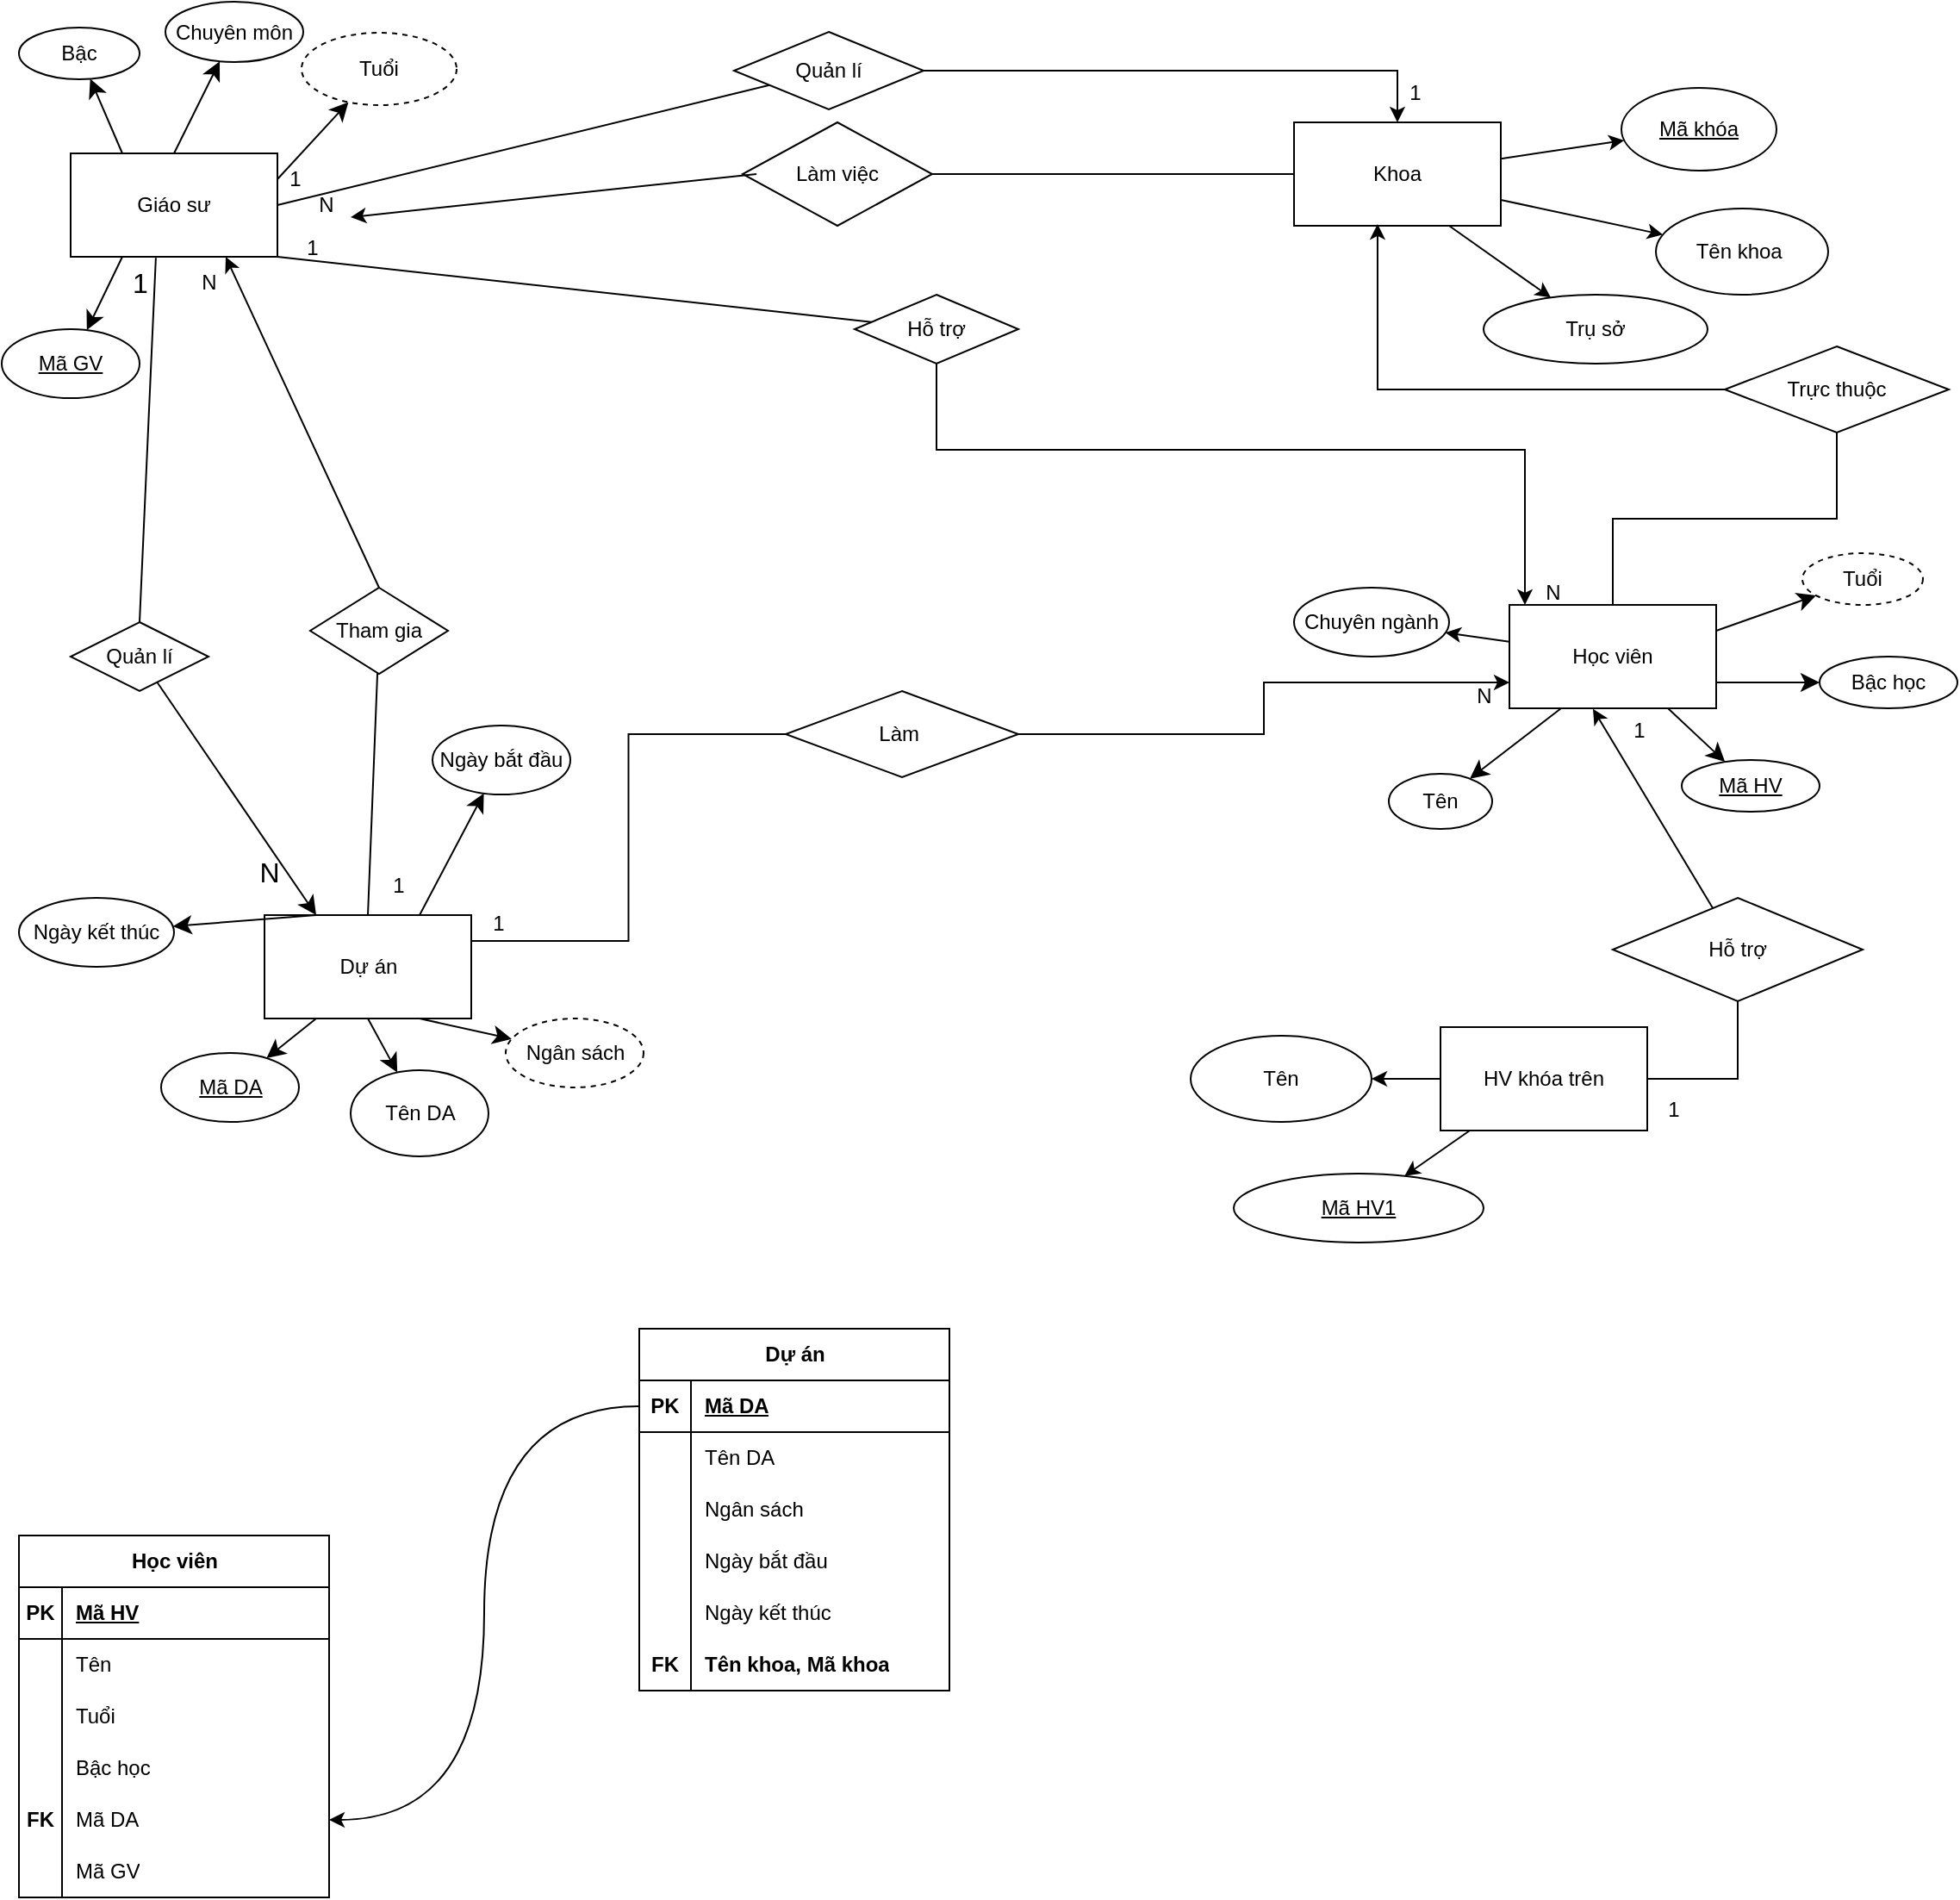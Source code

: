 <mxfile version="26.0.5">
  <diagram id="R2lEEEUBdFMjLlhIrx00" name="Page-1">
    <mxGraphModel dx="867" dy="507" grid="1" gridSize="10" guides="1" tooltips="1" connect="1" arrows="1" fold="1" page="1" pageScale="1" pageWidth="1169" pageHeight="827" math="0" shadow="0" extFonts="Permanent Marker^https://fonts.googleapis.com/css?family=Permanent+Marker">
      <root>
        <mxCell id="0" />
        <mxCell id="1" parent="0" />
        <mxCell id="wvOs2aSPzy3ZHwY-VeI9-1" value="&lt;font style=&quot;vertical-align: inherit;&quot;&gt;&lt;font style=&quot;vertical-align: inherit;&quot;&gt;Dự án&lt;/font&gt;&lt;/font&gt;" style="rounded=0;whiteSpace=wrap;html=1;" parent="1" vertex="1">
          <mxGeometry x="162.5" y="610" width="120" height="60" as="geometry" />
        </mxCell>
        <mxCell id="wvOs2aSPzy3ZHwY-VeI9-2" value="" style="endArrow=classic;html=1;rounded=0;fontSize=12;startSize=8;endSize=8;curved=1;exitX=0.25;exitY=1;exitDx=0;exitDy=0;" parent="1" source="wvOs2aSPzy3ZHwY-VeI9-1" target="wvOs2aSPzy3ZHwY-VeI9-3" edge="1">
          <mxGeometry width="50" height="50" relative="1" as="geometry">
            <mxPoint x="182.5" y="660" as="sourcePoint" />
            <mxPoint x="162.5" y="700" as="targetPoint" />
          </mxGeometry>
        </mxCell>
        <mxCell id="wvOs2aSPzy3ZHwY-VeI9-3" value="&lt;font style=&quot;vertical-align: inherit;&quot;&gt;&lt;font style=&quot;vertical-align: inherit;&quot;&gt;&lt;u&gt;Mã DA&lt;/u&gt;&lt;/font&gt;&lt;/font&gt;" style="ellipse;whiteSpace=wrap;html=1;" parent="1" vertex="1">
          <mxGeometry x="102.5" y="690" width="80" height="40" as="geometry" />
        </mxCell>
        <mxCell id="wvOs2aSPzy3ZHwY-VeI9-4" value="" style="endArrow=classic;html=1;rounded=0;fontSize=12;startSize=8;endSize=8;curved=1;exitX=0.5;exitY=1;exitDx=0;exitDy=0;" parent="1" source="wvOs2aSPzy3ZHwY-VeI9-1" target="wvOs2aSPzy3ZHwY-VeI9-5" edge="1">
          <mxGeometry width="50" height="50" relative="1" as="geometry">
            <mxPoint x="232.5" y="670" as="sourcePoint" />
            <mxPoint x="232.5" y="710" as="targetPoint" />
          </mxGeometry>
        </mxCell>
        <mxCell id="wvOs2aSPzy3ZHwY-VeI9-5" value="&lt;font style=&quot;vertical-align: inherit;&quot;&gt;&lt;font style=&quot;vertical-align: inherit;&quot;&gt;Tên DA&lt;/font&gt;&lt;/font&gt;" style="ellipse;whiteSpace=wrap;html=1;" parent="1" vertex="1">
          <mxGeometry x="212.5" y="700" width="80" height="50" as="geometry" />
        </mxCell>
        <mxCell id="wvOs2aSPzy3ZHwY-VeI9-6" value="" style="endArrow=classic;html=1;rounded=0;fontSize=12;startSize=8;endSize=8;curved=1;exitX=0.75;exitY=1;exitDx=0;exitDy=0;" parent="1" source="wvOs2aSPzy3ZHwY-VeI9-1" target="wvOs2aSPzy3ZHwY-VeI9-7" edge="1">
          <mxGeometry width="50" height="50" relative="1" as="geometry">
            <mxPoint x="252.5" y="670" as="sourcePoint" />
            <mxPoint x="322.5" y="710" as="targetPoint" />
          </mxGeometry>
        </mxCell>
        <mxCell id="wvOs2aSPzy3ZHwY-VeI9-7" value="&lt;font style=&quot;vertical-align: inherit;&quot;&gt;&lt;font style=&quot;vertical-align: inherit;&quot;&gt;Ngân sách&lt;/font&gt;&lt;/font&gt;" style="ellipse;whiteSpace=wrap;html=1;dashed=1;" parent="1" vertex="1">
          <mxGeometry x="302.5" y="670" width="80" height="40" as="geometry" />
        </mxCell>
        <mxCell id="wvOs2aSPzy3ZHwY-VeI9-8" value="" style="endArrow=classic;html=1;rounded=0;fontSize=12;startSize=8;endSize=8;curved=1;exitX=0.75;exitY=0;exitDx=0;exitDy=0;" parent="1" source="wvOs2aSPzy3ZHwY-VeI9-1" target="wvOs2aSPzy3ZHwY-VeI9-9" edge="1">
          <mxGeometry width="50" height="50" relative="1" as="geometry">
            <mxPoint x="232.5" y="610" as="sourcePoint" />
            <mxPoint x="272.5" y="570" as="targetPoint" />
          </mxGeometry>
        </mxCell>
        <mxCell id="wvOs2aSPzy3ZHwY-VeI9-9" value="&lt;font style=&quot;vertical-align: inherit;&quot;&gt;&lt;font style=&quot;vertical-align: inherit;&quot;&gt;Ngày bắt đầu&lt;/font&gt;&lt;/font&gt;" style="ellipse;whiteSpace=wrap;html=1;" parent="1" vertex="1">
          <mxGeometry x="260" y="500" width="80" height="40" as="geometry" />
        </mxCell>
        <mxCell id="wvOs2aSPzy3ZHwY-VeI9-10" value="" style="endArrow=classic;html=1;rounded=0;fontSize=12;startSize=8;endSize=8;curved=1;exitX=0.25;exitY=0;exitDx=0;exitDy=0;" parent="1" source="wvOs2aSPzy3ZHwY-VeI9-1" target="wvOs2aSPzy3ZHwY-VeI9-11" edge="1">
          <mxGeometry width="50" height="50" relative="1" as="geometry">
            <mxPoint x="192.5" y="610" as="sourcePoint" />
            <mxPoint x="152.5" y="570" as="targetPoint" />
          </mxGeometry>
        </mxCell>
        <mxCell id="wvOs2aSPzy3ZHwY-VeI9-11" value="&lt;font style=&quot;vertical-align: inherit;&quot;&gt;&lt;font style=&quot;vertical-align: inherit;&quot;&gt;Ngày kết thúc&lt;/font&gt;&lt;/font&gt;" style="ellipse;whiteSpace=wrap;html=1;" parent="1" vertex="1">
          <mxGeometry x="20" y="600" width="90" height="40" as="geometry" />
        </mxCell>
        <mxCell id="wvOs2aSPzy3ZHwY-VeI9-12" value="&lt;font style=&quot;vertical-align: inherit;&quot;&gt;&lt;font style=&quot;vertical-align: inherit;&quot;&gt;Giáo sư&lt;/font&gt;&lt;/font&gt;" style="rounded=0;whiteSpace=wrap;html=1;" parent="1" vertex="1">
          <mxGeometry x="50" y="168" width="120" height="60" as="geometry" />
        </mxCell>
        <mxCell id="wvOs2aSPzy3ZHwY-VeI9-13" value="" style="endArrow=classic;html=1;rounded=0;fontSize=12;startSize=8;endSize=8;curved=1;exitX=0.25;exitY=1;exitDx=0;exitDy=0;" parent="1" source="wvOs2aSPzy3ZHwY-VeI9-12" target="wvOs2aSPzy3ZHwY-VeI9-14" edge="1">
          <mxGeometry width="50" height="50" relative="1" as="geometry">
            <mxPoint x="80" y="220" as="sourcePoint" />
            <mxPoint x="50" y="250" as="targetPoint" />
          </mxGeometry>
        </mxCell>
        <mxCell id="wvOs2aSPzy3ZHwY-VeI9-14" value="&lt;font style=&quot;vertical-align: inherit;&quot;&gt;&lt;font style=&quot;vertical-align: inherit;&quot;&gt;&lt;font style=&quot;vertical-align: inherit;&quot;&gt;&lt;font style=&quot;vertical-align: inherit;&quot;&gt;&lt;u&gt;Mã GV&lt;/u&gt;&lt;/font&gt;&lt;/font&gt;&lt;/font&gt;&lt;/font&gt;" style="ellipse;whiteSpace=wrap;html=1;" parent="1" vertex="1">
          <mxGeometry x="10" y="270" width="80" height="40" as="geometry" />
        </mxCell>
        <mxCell id="wvOs2aSPzy3ZHwY-VeI9-15" value="" style="endArrow=classic;html=1;rounded=0;fontSize=12;startSize=8;endSize=8;curved=1;exitX=1;exitY=0.25;exitDx=0;exitDy=0;" parent="1" target="wvOs2aSPzy3ZHwY-VeI9-16" edge="1" source="wvOs2aSPzy3ZHwY-VeI9-12">
          <mxGeometry width="50" height="50" relative="1" as="geometry">
            <mxPoint x="126" y="220" as="sourcePoint" />
            <mxPoint x="150" y="252" as="targetPoint" />
          </mxGeometry>
        </mxCell>
        <mxCell id="wvOs2aSPzy3ZHwY-VeI9-16" value="&lt;font style=&quot;vertical-align: inherit;&quot;&gt;&lt;font style=&quot;vertical-align: inherit;&quot;&gt;Tuổi&lt;/font&gt;&lt;/font&gt;" style="ellipse;whiteSpace=wrap;html=1;dashed=1;" parent="1" vertex="1">
          <mxGeometry x="184" y="98" width="90" height="42" as="geometry" />
        </mxCell>
        <mxCell id="wvOs2aSPzy3ZHwY-VeI9-17" value="" style="endArrow=classic;html=1;rounded=0;fontSize=12;startSize=8;endSize=8;curved=1;exitX=0.25;exitY=0;exitDx=0;exitDy=0;" parent="1" source="wvOs2aSPzy3ZHwY-VeI9-12" target="wvOs2aSPzy3ZHwY-VeI9-18" edge="1">
          <mxGeometry width="50" height="50" relative="1" as="geometry">
            <mxPoint x="80" y="120" as="sourcePoint" />
            <mxPoint x="50" y="130" as="targetPoint" />
          </mxGeometry>
        </mxCell>
        <mxCell id="wvOs2aSPzy3ZHwY-VeI9-18" value="&lt;font style=&quot;vertical-align: inherit;&quot;&gt;&lt;font style=&quot;vertical-align: inherit;&quot;&gt;Bậc&lt;/font&gt;&lt;/font&gt;" style="ellipse;whiteSpace=wrap;html=1;" parent="1" vertex="1">
          <mxGeometry x="20" y="95" width="70" height="30" as="geometry" />
        </mxCell>
        <mxCell id="wvOs2aSPzy3ZHwY-VeI9-19" value="" style="endArrow=classic;html=1;rounded=0;fontSize=12;startSize=8;endSize=8;curved=1;exitX=0.5;exitY=0;exitDx=0;exitDy=0;" parent="1" target="wvOs2aSPzy3ZHwY-VeI9-20" edge="1" source="wvOs2aSPzy3ZHwY-VeI9-12">
          <mxGeometry width="50" height="50" relative="1" as="geometry">
            <mxPoint x="120" y="160" as="sourcePoint" />
            <mxPoint x="150" y="130" as="targetPoint" />
          </mxGeometry>
        </mxCell>
        <mxCell id="wvOs2aSPzy3ZHwY-VeI9-20" value="&lt;font style=&quot;vertical-align: inherit;&quot;&gt;&lt;font style=&quot;vertical-align: inherit;&quot;&gt;Chuyên môn&lt;/font&gt;&lt;/font&gt;" style="ellipse;whiteSpace=wrap;html=1;" parent="1" vertex="1">
          <mxGeometry x="105" y="80" width="80" height="35" as="geometry" />
        </mxCell>
        <mxCell id="wvOs2aSPzy3ZHwY-VeI9-23" value="" style="edgeStyle=none;curved=1;rounded=0;orthogonalLoop=1;jettySize=auto;html=1;fontSize=12;startSize=8;endSize=8;" parent="1" source="wvOs2aSPzy3ZHwY-VeI9-21" target="wvOs2aSPzy3ZHwY-VeI9-22" edge="1">
          <mxGeometry relative="1" as="geometry" />
        </mxCell>
        <mxCell id="6cCRQY4yos_YDq-2sVYA-31" value="" style="rounded=0;orthogonalLoop=1;jettySize=auto;html=1;" edge="1" parent="1" source="wvOs2aSPzy3ZHwY-VeI9-21" target="6cCRQY4yos_YDq-2sVYA-30">
          <mxGeometry relative="1" as="geometry" />
        </mxCell>
        <mxCell id="wvOs2aSPzy3ZHwY-VeI9-21" value="&lt;font style=&quot;vertical-align: inherit;&quot;&gt;&lt;font style=&quot;vertical-align: inherit;&quot;&gt;Học viên&lt;/font&gt;&lt;/font&gt;" style="rounded=0;whiteSpace=wrap;html=1;" parent="1" vertex="1">
          <mxGeometry x="885" y="430" width="120" height="60" as="geometry" />
        </mxCell>
        <mxCell id="wvOs2aSPzy3ZHwY-VeI9-22" value="&lt;font style=&quot;vertical-align: inherit;&quot;&gt;&lt;font style=&quot;vertical-align: inherit;&quot;&gt;&lt;u&gt;Mã HV&lt;/u&gt;&lt;/font&gt;&lt;/font&gt;" style="ellipse;whiteSpace=wrap;html=1;rounded=0;" parent="1" vertex="1">
          <mxGeometry x="985" y="520" width="80" height="30" as="geometry" />
        </mxCell>
        <mxCell id="wvOs2aSPzy3ZHwY-VeI9-24" value="" style="edgeStyle=none;curved=1;rounded=0;orthogonalLoop=1;jettySize=auto;html=1;fontSize=12;startSize=8;endSize=8;exitX=1;exitY=0.25;exitDx=0;exitDy=0;" parent="1" source="wvOs2aSPzy3ZHwY-VeI9-21" target="wvOs2aSPzy3ZHwY-VeI9-27" edge="1">
          <mxGeometry relative="1" as="geometry">
            <mxPoint x="969.72" y="480.0" as="sourcePoint" />
            <mxPoint x="955" y="540" as="targetPoint" />
          </mxGeometry>
        </mxCell>
        <mxCell id="wvOs2aSPzy3ZHwY-VeI9-25" value="" style="edgeStyle=none;curved=1;rounded=0;orthogonalLoop=1;jettySize=auto;html=1;fontSize=12;startSize=8;endSize=8;exitX=0.25;exitY=1;exitDx=0;exitDy=0;" parent="1" source="wvOs2aSPzy3ZHwY-VeI9-21" target="wvOs2aSPzy3ZHwY-VeI9-26" edge="1">
          <mxGeometry relative="1" as="geometry">
            <mxPoint x="935" y="480" as="sourcePoint" />
            <mxPoint x="915" y="520" as="targetPoint" />
          </mxGeometry>
        </mxCell>
        <mxCell id="wvOs2aSPzy3ZHwY-VeI9-26" value="&lt;font style=&quot;vertical-align: inherit;&quot;&gt;&lt;font style=&quot;vertical-align: inherit;&quot;&gt;Tên&lt;/font&gt;&lt;/font&gt;" style="ellipse;whiteSpace=wrap;html=1;" parent="1" vertex="1">
          <mxGeometry x="815" y="528" width="60" height="32" as="geometry" />
        </mxCell>
        <mxCell id="wvOs2aSPzy3ZHwY-VeI9-27" value="&lt;font style=&quot;vertical-align: inherit;&quot;&gt;&lt;font style=&quot;vertical-align: inherit;&quot;&gt;Tuổi&lt;/font&gt;&lt;/font&gt;" style="ellipse;whiteSpace=wrap;html=1;dashed=1;" parent="1" vertex="1">
          <mxGeometry x="1055" y="400" width="70" height="30" as="geometry" />
        </mxCell>
        <mxCell id="wvOs2aSPzy3ZHwY-VeI9-28" value="" style="edgeStyle=none;curved=1;rounded=0;orthogonalLoop=1;jettySize=auto;html=1;fontSize=12;startSize=8;endSize=8;exitX=1;exitY=0.75;exitDx=0;exitDy=0;" parent="1" target="wvOs2aSPzy3ZHwY-VeI9-29" edge="1" source="wvOs2aSPzy3ZHwY-VeI9-21">
          <mxGeometry relative="1" as="geometry">
            <mxPoint x="1025" y="467" as="sourcePoint" />
            <mxPoint x="1054" y="480" as="targetPoint" />
          </mxGeometry>
        </mxCell>
        <mxCell id="wvOs2aSPzy3ZHwY-VeI9-29" value="&lt;font style=&quot;vertical-align: inherit;&quot;&gt;&lt;font style=&quot;vertical-align: inherit;&quot;&gt;&lt;font style=&quot;vertical-align: inherit;&quot;&gt;&lt;font style=&quot;vertical-align: inherit;&quot;&gt;Bậc học&lt;/font&gt;&lt;/font&gt;&lt;/font&gt;&lt;/font&gt;" style="ellipse;whiteSpace=wrap;html=1;" parent="1" vertex="1">
          <mxGeometry x="1065" y="460" width="80" height="30" as="geometry" />
        </mxCell>
        <mxCell id="wvOs2aSPzy3ZHwY-VeI9-30" value="" style="endArrow=none;html=1;rounded=0;fontSize=12;startSize=8;endSize=8;curved=1;entryX=0.412;entryY=1.011;entryDx=0;entryDy=0;entryPerimeter=0;exitX=0.5;exitY=0;exitDx=0;exitDy=0;" parent="1" source="wvOs2aSPzy3ZHwY-VeI9-31" target="wvOs2aSPzy3ZHwY-VeI9-12" edge="1">
          <mxGeometry width="50" height="50" relative="1" as="geometry">
            <mxPoint x="160" y="290" as="sourcePoint" />
            <mxPoint x="170" y="150" as="targetPoint" />
          </mxGeometry>
        </mxCell>
        <mxCell id="wvOs2aSPzy3ZHwY-VeI9-32" style="rounded=0;orthogonalLoop=1;jettySize=auto;html=1;entryX=0.25;entryY=0;entryDx=0;entryDy=0;fontSize=12;startSize=8;endSize=8;" parent="1" source="wvOs2aSPzy3ZHwY-VeI9-31" target="wvOs2aSPzy3ZHwY-VeI9-1" edge="1">
          <mxGeometry relative="1" as="geometry" />
        </mxCell>
        <mxCell id="wvOs2aSPzy3ZHwY-VeI9-31" value="&lt;font style=&quot;vertical-align: inherit;&quot;&gt;&lt;font style=&quot;vertical-align: inherit;&quot;&gt;Quản lí&lt;/font&gt;&lt;/font&gt;" style="rhombus;whiteSpace=wrap;html=1;" parent="1" vertex="1">
          <mxGeometry x="50" y="440" width="80" height="40" as="geometry" />
        </mxCell>
        <mxCell id="wvOs2aSPzy3ZHwY-VeI9-33" value="1" style="text;html=1;align=center;verticalAlign=middle;resizable=0;points=[];autosize=1;strokeColor=none;fillColor=none;fontSize=16;" parent="1" vertex="1">
          <mxGeometry x="75" y="228" width="30" height="30" as="geometry" />
        </mxCell>
        <mxCell id="wvOs2aSPzy3ZHwY-VeI9-34" value="N" style="text;html=1;align=center;verticalAlign=middle;resizable=0;points=[];autosize=1;strokeColor=none;fillColor=none;fontSize=16;" parent="1" vertex="1">
          <mxGeometry x="145" y="570" width="40" height="30" as="geometry" />
        </mxCell>
        <mxCell id="6cCRQY4yos_YDq-2sVYA-3" value="" style="endArrow=none;html=1;rounded=0;exitX=0.5;exitY=0;exitDx=0;exitDy=0;" edge="1" parent="1" source="wvOs2aSPzy3ZHwY-VeI9-1" target="6cCRQY4yos_YDq-2sVYA-4">
          <mxGeometry width="50" height="50" relative="1" as="geometry">
            <mxPoint x="202.5" y="610" as="sourcePoint" />
            <mxPoint x="202.5" y="480" as="targetPoint" />
          </mxGeometry>
        </mxCell>
        <mxCell id="6cCRQY4yos_YDq-2sVYA-5" style="rounded=0;orthogonalLoop=1;jettySize=auto;html=1;exitX=0.5;exitY=0;exitDx=0;exitDy=0;entryX=0.75;entryY=1;entryDx=0;entryDy=0;" edge="1" parent="1" source="6cCRQY4yos_YDq-2sVYA-4" target="wvOs2aSPzy3ZHwY-VeI9-12">
          <mxGeometry relative="1" as="geometry">
            <mxPoint x="380.04" y="310.005" as="sourcePoint" />
            <mxPoint x="200" y="149.98" as="targetPoint" />
          </mxGeometry>
        </mxCell>
        <mxCell id="6cCRQY4yos_YDq-2sVYA-4" value="Tham gia" style="rhombus;whiteSpace=wrap;html=1;" vertex="1" parent="1">
          <mxGeometry x="189" y="420" width="80" height="50" as="geometry" />
        </mxCell>
        <mxCell id="6cCRQY4yos_YDq-2sVYA-8" value="" style="rounded=0;orthogonalLoop=1;jettySize=auto;html=1;" edge="1" parent="1" source="6cCRQY4yos_YDq-2sVYA-6" target="6cCRQY4yos_YDq-2sVYA-7">
          <mxGeometry relative="1" as="geometry" />
        </mxCell>
        <mxCell id="6cCRQY4yos_YDq-2sVYA-6" value="&lt;font style=&quot;vertical-align: inherit;&quot;&gt;&lt;font style=&quot;vertical-align: inherit;&quot;&gt;Khoa&lt;/font&gt;&lt;/font&gt;" style="rounded=0;whiteSpace=wrap;html=1;" vertex="1" parent="1">
          <mxGeometry x="760" y="150" width="120" height="60" as="geometry" />
        </mxCell>
        <mxCell id="6cCRQY4yos_YDq-2sVYA-7" value="&lt;font style=&quot;vertical-align: inherit;&quot;&gt;&lt;font style=&quot;vertical-align: inherit;&quot;&gt;&lt;font style=&quot;vertical-align: inherit;&quot;&gt;&lt;font style=&quot;vertical-align: inherit;&quot;&gt;&lt;u&gt;Mã khóa&lt;/u&gt;&lt;/font&gt;&lt;/font&gt;&lt;/font&gt;&lt;/font&gt;" style="ellipse;whiteSpace=wrap;html=1;rounded=0;" vertex="1" parent="1">
          <mxGeometry x="950" y="130" width="90" height="48" as="geometry" />
        </mxCell>
        <mxCell id="6cCRQY4yos_YDq-2sVYA-9" value="" style="endArrow=classic;html=1;rounded=0;exitX=1;exitY=0.75;exitDx=0;exitDy=0;" edge="1" parent="1" source="6cCRQY4yos_YDq-2sVYA-6" target="6cCRQY4yos_YDq-2sVYA-10">
          <mxGeometry width="50" height="50" relative="1" as="geometry">
            <mxPoint x="880" y="200" as="sourcePoint" />
            <mxPoint x="950" y="220" as="targetPoint" />
          </mxGeometry>
        </mxCell>
        <mxCell id="6cCRQY4yos_YDq-2sVYA-10" value="&lt;font style=&quot;vertical-align: inherit;&quot;&gt;&lt;font style=&quot;vertical-align: inherit;&quot;&gt;Tên khoa&amp;nbsp;&lt;/font&gt;&lt;/font&gt;" style="ellipse;whiteSpace=wrap;html=1;" vertex="1" parent="1">
          <mxGeometry x="970" y="200" width="100" height="50" as="geometry" />
        </mxCell>
        <mxCell id="6cCRQY4yos_YDq-2sVYA-11" value="" style="endArrow=classic;html=1;rounded=0;exitX=0.75;exitY=1;exitDx=0;exitDy=0;" edge="1" parent="1" source="6cCRQY4yos_YDq-2sVYA-6" target="6cCRQY4yos_YDq-2sVYA-12">
          <mxGeometry width="50" height="50" relative="1" as="geometry">
            <mxPoint x="720" y="350" as="sourcePoint" />
            <mxPoint x="900" y="270" as="targetPoint" />
          </mxGeometry>
        </mxCell>
        <mxCell id="6cCRQY4yos_YDq-2sVYA-12" value="&lt;font style=&quot;vertical-align: inherit;&quot;&gt;&lt;font style=&quot;vertical-align: inherit;&quot;&gt;Trụ sở&lt;/font&gt;&lt;/font&gt;" style="ellipse;whiteSpace=wrap;html=1;" vertex="1" parent="1">
          <mxGeometry x="870" y="250" width="130" height="40" as="geometry" />
        </mxCell>
        <mxCell id="6cCRQY4yos_YDq-2sVYA-13" value="" style="endArrow=none;html=1;rounded=0;entryX=0;entryY=0.5;entryDx=0;entryDy=0;exitX=1;exitY=0.5;exitDx=0;exitDy=0;" edge="1" parent="1" source="6cCRQY4yos_YDq-2sVYA-16" target="6cCRQY4yos_YDq-2sVYA-6">
          <mxGeometry width="50" height="50" relative="1" as="geometry">
            <mxPoint x="570" y="180" as="sourcePoint" />
            <mxPoint x="470" y="170" as="targetPoint" />
          </mxGeometry>
        </mxCell>
        <mxCell id="6cCRQY4yos_YDq-2sVYA-16" value="&lt;font style=&quot;vertical-align: inherit;&quot;&gt;&lt;font style=&quot;vertical-align: inherit;&quot;&gt;Làm việc&lt;/font&gt;&lt;/font&gt;" style="rhombus;whiteSpace=wrap;html=1;" vertex="1" parent="1">
          <mxGeometry x="440" y="150" width="110" height="60" as="geometry" />
        </mxCell>
        <mxCell id="6cCRQY4yos_YDq-2sVYA-18" value="" style="endArrow=none;html=1;rounded=0;exitX=1;exitY=0.5;exitDx=0;exitDy=0;" edge="1" parent="1" source="wvOs2aSPzy3ZHwY-VeI9-12" target="6cCRQY4yos_YDq-2sVYA-19">
          <mxGeometry width="50" height="50" relative="1" as="geometry">
            <mxPoint x="420" y="220" as="sourcePoint" />
            <mxPoint x="420" y="120" as="targetPoint" />
          </mxGeometry>
        </mxCell>
        <mxCell id="6cCRQY4yos_YDq-2sVYA-21" style="edgeStyle=orthogonalEdgeStyle;rounded=0;orthogonalLoop=1;jettySize=auto;html=1;" edge="1" parent="1" source="6cCRQY4yos_YDq-2sVYA-19" target="6cCRQY4yos_YDq-2sVYA-6">
          <mxGeometry relative="1" as="geometry" />
        </mxCell>
        <mxCell id="6cCRQY4yos_YDq-2sVYA-19" value="&lt;font style=&quot;vertical-align: inherit;&quot;&gt;&lt;font style=&quot;vertical-align: inherit;&quot;&gt;Quản lí&lt;/font&gt;&lt;/font&gt;" style="rhombus;whiteSpace=wrap;html=1;" vertex="1" parent="1">
          <mxGeometry x="435" y="97.5" width="110" height="45" as="geometry" />
        </mxCell>
        <mxCell id="6cCRQY4yos_YDq-2sVYA-23" value="1" style="text;html=1;align=center;verticalAlign=middle;resizable=0;points=[];autosize=1;strokeColor=none;fillColor=none;" vertex="1" parent="1">
          <mxGeometry x="165" y="168" width="30" height="30" as="geometry" />
        </mxCell>
        <mxCell id="6cCRQY4yos_YDq-2sVYA-24" value="1" style="text;html=1;align=center;verticalAlign=middle;resizable=0;points=[];autosize=1;strokeColor=none;fillColor=none;" vertex="1" parent="1">
          <mxGeometry x="815" y="118" width="30" height="30" as="geometry" />
        </mxCell>
        <mxCell id="6cCRQY4yos_YDq-2sVYA-27" value="" style="endArrow=none;html=1;rounded=0;exitX=0.5;exitY=0;exitDx=0;exitDy=0;edgeStyle=orthogonalEdgeStyle;" edge="1" parent="1" source="wvOs2aSPzy3ZHwY-VeI9-21" target="6cCRQY4yos_YDq-2sVYA-28">
          <mxGeometry width="50" height="50" relative="1" as="geometry">
            <mxPoint x="680" y="380" as="sourcePoint" />
            <mxPoint x="810" y="340" as="targetPoint" />
          </mxGeometry>
        </mxCell>
        <mxCell id="6cCRQY4yos_YDq-2sVYA-29" style="rounded=0;orthogonalLoop=1;jettySize=auto;html=1;entryX=0.404;entryY=0.983;entryDx=0;entryDy=0;entryPerimeter=0;edgeStyle=orthogonalEdgeStyle;" edge="1" parent="1" source="6cCRQY4yos_YDq-2sVYA-28" target="6cCRQY4yos_YDq-2sVYA-6">
          <mxGeometry relative="1" as="geometry" />
        </mxCell>
        <mxCell id="6cCRQY4yos_YDq-2sVYA-28" value="&lt;font style=&quot;vertical-align: inherit;&quot;&gt;&lt;font style=&quot;vertical-align: inherit;&quot;&gt;Trực thuộc&lt;/font&gt;&lt;/font&gt;" style="rhombus;whiteSpace=wrap;html=1;" vertex="1" parent="1">
          <mxGeometry x="1010" y="280" width="130" height="50" as="geometry" />
        </mxCell>
        <mxCell id="6cCRQY4yos_YDq-2sVYA-30" value="&lt;font style=&quot;vertical-align: inherit;&quot;&gt;&lt;font style=&quot;vertical-align: inherit;&quot;&gt;Chuyên ngành&lt;/font&gt;&lt;/font&gt;" style="ellipse;whiteSpace=wrap;html=1;rounded=0;" vertex="1" parent="1">
          <mxGeometry x="760" y="420" width="90" height="40" as="geometry" />
        </mxCell>
        <mxCell id="6cCRQY4yos_YDq-2sVYA-37" value="" style="rounded=0;orthogonalLoop=1;jettySize=auto;html=1;" edge="1" parent="1" source="6cCRQY4yos_YDq-2sVYA-32" target="6cCRQY4yos_YDq-2sVYA-36">
          <mxGeometry relative="1" as="geometry" />
        </mxCell>
        <mxCell id="6cCRQY4yos_YDq-2sVYA-39" value="" style="rounded=0;orthogonalLoop=1;jettySize=auto;html=1;" edge="1" parent="1" source="6cCRQY4yos_YDq-2sVYA-32" target="6cCRQY4yos_YDq-2sVYA-38">
          <mxGeometry relative="1" as="geometry" />
        </mxCell>
        <mxCell id="6cCRQY4yos_YDq-2sVYA-32" value="&lt;font style=&quot;vertical-align: inherit;&quot;&gt;&lt;font style=&quot;vertical-align: inherit;&quot;&gt;HV khóa trên&lt;/font&gt;&lt;/font&gt;" style="whiteSpace=wrap;html=1;" vertex="1" parent="1">
          <mxGeometry x="845" y="675" width="120" height="60" as="geometry" />
        </mxCell>
        <mxCell id="6cCRQY4yos_YDq-2sVYA-33" value="" style="endArrow=none;html=1;rounded=0;exitX=1;exitY=0.5;exitDx=0;exitDy=0;edgeStyle=orthogonalEdgeStyle;" edge="1" parent="1" source="6cCRQY4yos_YDq-2sVYA-32" target="6cCRQY4yos_YDq-2sVYA-34">
          <mxGeometry width="50" height="50" relative="1" as="geometry">
            <mxPoint x="960" y="710" as="sourcePoint" />
            <mxPoint x="1030" y="710" as="targetPoint" />
          </mxGeometry>
        </mxCell>
        <mxCell id="6cCRQY4yos_YDq-2sVYA-34" value="&lt;font style=&quot;vertical-align: inherit;&quot;&gt;&lt;font style=&quot;vertical-align: inherit;&quot;&gt;Hỗ trợ&lt;/font&gt;&lt;/font&gt;" style="rhombus;whiteSpace=wrap;html=1;" vertex="1" parent="1">
          <mxGeometry x="945" y="600" width="145" height="60" as="geometry" />
        </mxCell>
        <mxCell id="6cCRQY4yos_YDq-2sVYA-35" style="rounded=0;orthogonalLoop=1;jettySize=auto;html=1;entryX=0.404;entryY=1.005;entryDx=0;entryDy=0;entryPerimeter=0;" edge="1" parent="1" source="6cCRQY4yos_YDq-2sVYA-34" target="wvOs2aSPzy3ZHwY-VeI9-21">
          <mxGeometry relative="1" as="geometry" />
        </mxCell>
        <mxCell id="6cCRQY4yos_YDq-2sVYA-36" value="&lt;font style=&quot;vertical-align: inherit;&quot;&gt;&lt;font style=&quot;vertical-align: inherit;&quot;&gt;Tên&lt;/font&gt;&lt;/font&gt;" style="ellipse;whiteSpace=wrap;html=1;" vertex="1" parent="1">
          <mxGeometry x="700" y="680" width="105" height="50" as="geometry" />
        </mxCell>
        <mxCell id="6cCRQY4yos_YDq-2sVYA-38" value="&lt;font style=&quot;vertical-align: inherit;&quot;&gt;&lt;font style=&quot;vertical-align: inherit;&quot;&gt;&lt;font style=&quot;vertical-align: inherit;&quot;&gt;&lt;font style=&quot;vertical-align: inherit;&quot;&gt;&lt;u&gt;Mã HV1&lt;/u&gt;&lt;/font&gt;&lt;/font&gt;&lt;/font&gt;&lt;/font&gt;" style="ellipse;whiteSpace=wrap;html=1;" vertex="1" parent="1">
          <mxGeometry x="725" y="760" width="145" height="40" as="geometry" />
        </mxCell>
        <mxCell id="6cCRQY4yos_YDq-2sVYA-43" style="edgeStyle=orthogonalEdgeStyle;rounded=0;orthogonalLoop=1;jettySize=auto;html=1;entryX=0;entryY=0.75;entryDx=0;entryDy=0;" edge="1" parent="1" source="6cCRQY4yos_YDq-2sVYA-41" target="wvOs2aSPzy3ZHwY-VeI9-21">
          <mxGeometry relative="1" as="geometry" />
        </mxCell>
        <mxCell id="6cCRQY4yos_YDq-2sVYA-41" value="&lt;font style=&quot;vertical-align: inherit;&quot;&gt;&lt;font style=&quot;vertical-align: inherit;&quot;&gt;Làm&amp;nbsp;&lt;/font&gt;&lt;/font&gt;" style="rhombus;whiteSpace=wrap;html=1;" vertex="1" parent="1">
          <mxGeometry x="465" y="480" width="135" height="50" as="geometry" />
        </mxCell>
        <mxCell id="6cCRQY4yos_YDq-2sVYA-44" value="N" style="text;html=1;align=center;verticalAlign=middle;resizable=0;points=[];autosize=1;strokeColor=none;fillColor=none;" vertex="1" parent="1">
          <mxGeometry x="855" y="468" width="30" height="30" as="geometry" />
        </mxCell>
        <mxCell id="6cCRQY4yos_YDq-2sVYA-45" value="" style="endArrow=none;html=1;rounded=0;entryX=0;entryY=0.5;entryDx=0;entryDy=0;exitX=1;exitY=0.25;exitDx=0;exitDy=0;edgeStyle=orthogonalEdgeStyle;" edge="1" parent="1" source="wvOs2aSPzy3ZHwY-VeI9-1" target="6cCRQY4yos_YDq-2sVYA-41">
          <mxGeometry width="50" height="50" relative="1" as="geometry">
            <mxPoint x="290" y="630" as="sourcePoint" />
            <mxPoint x="340" y="580" as="targetPoint" />
          </mxGeometry>
        </mxCell>
        <mxCell id="6cCRQY4yos_YDq-2sVYA-46" value="1" style="text;html=1;align=center;verticalAlign=middle;resizable=0;points=[];autosize=1;strokeColor=none;fillColor=none;" vertex="1" parent="1">
          <mxGeometry x="282.5" y="600" width="30" height="30" as="geometry" />
        </mxCell>
        <mxCell id="6cCRQY4yos_YDq-2sVYA-47" value="" style="endArrow=none;html=1;rounded=0;exitX=1;exitY=1;exitDx=0;exitDy=0;" edge="1" parent="1" source="wvOs2aSPzy3ZHwY-VeI9-12" target="6cCRQY4yos_YDq-2sVYA-48">
          <mxGeometry width="50" height="50" relative="1" as="geometry">
            <mxPoint x="360" y="250" as="sourcePoint" />
            <mxPoint x="230" y="150" as="targetPoint" />
          </mxGeometry>
        </mxCell>
        <mxCell id="6cCRQY4yos_YDq-2sVYA-48" value="&lt;font style=&quot;vertical-align: inherit;&quot;&gt;&lt;font style=&quot;vertical-align: inherit;&quot;&gt;Hỗ trợ&lt;/font&gt;&lt;/font&gt;" style="rhombus;whiteSpace=wrap;html=1;" vertex="1" parent="1">
          <mxGeometry x="505" y="250" width="95" height="40" as="geometry" />
        </mxCell>
        <mxCell id="6cCRQY4yos_YDq-2sVYA-49" style="edgeStyle=orthogonalEdgeStyle;rounded=0;orthogonalLoop=1;jettySize=auto;html=1;" edge="1" parent="1" source="6cCRQY4yos_YDq-2sVYA-48">
          <mxGeometry relative="1" as="geometry">
            <mxPoint x="894" y="430" as="targetPoint" />
            <Array as="points">
              <mxPoint x="553" y="340" />
              <mxPoint x="894" y="340" />
            </Array>
          </mxGeometry>
        </mxCell>
        <mxCell id="6cCRQY4yos_YDq-2sVYA-50" value="1" style="text;html=1;align=center;verticalAlign=middle;resizable=0;points=[];autosize=1;strokeColor=none;fillColor=none;" vertex="1" parent="1">
          <mxGeometry x="965" y="708" width="30" height="30" as="geometry" />
        </mxCell>
        <mxCell id="6cCRQY4yos_YDq-2sVYA-51" value="1" style="text;html=1;align=center;verticalAlign=middle;resizable=0;points=[];autosize=1;strokeColor=none;fillColor=none;" vertex="1" parent="1">
          <mxGeometry x="945" y="488" width="30" height="30" as="geometry" />
        </mxCell>
        <mxCell id="6cCRQY4yos_YDq-2sVYA-52" value="N" style="text;html=1;align=center;verticalAlign=middle;resizable=0;points=[];autosize=1;strokeColor=none;fillColor=none;" vertex="1" parent="1">
          <mxGeometry x="115" y="228" width="30" height="30" as="geometry" />
        </mxCell>
        <mxCell id="6cCRQY4yos_YDq-2sVYA-53" value="N" style="text;html=1;align=center;verticalAlign=middle;resizable=0;points=[];autosize=1;strokeColor=none;fillColor=none;" vertex="1" parent="1">
          <mxGeometry x="895" y="408" width="30" height="30" as="geometry" />
        </mxCell>
        <mxCell id="6cCRQY4yos_YDq-2sVYA-54" value="1" style="text;html=1;align=center;verticalAlign=middle;resizable=0;points=[];autosize=1;strokeColor=none;fillColor=none;" vertex="1" parent="1">
          <mxGeometry x="225" y="578" width="30" height="30" as="geometry" />
        </mxCell>
        <mxCell id="6cCRQY4yos_YDq-2sVYA-55" value="" style="rounded=0;orthogonalLoop=1;jettySize=auto;html=1;entryX=1;entryY=0.75;entryDx=0;entryDy=0;exitX=0.073;exitY=0.5;exitDx=0;exitDy=0;exitPerimeter=0;" edge="1" parent="1" source="6cCRQY4yos_YDq-2sVYA-16" target="6cCRQY4yos_YDq-2sVYA-26">
          <mxGeometry relative="1" as="geometry">
            <mxPoint x="448" y="180" as="sourcePoint" />
            <mxPoint x="170" y="213" as="targetPoint" />
          </mxGeometry>
        </mxCell>
        <mxCell id="6cCRQY4yos_YDq-2sVYA-26" value="N" style="text;html=1;align=center;verticalAlign=middle;resizable=0;points=[];autosize=1;strokeColor=none;fillColor=none;" vertex="1" parent="1">
          <mxGeometry x="182.5" y="182.5" width="30" height="30" as="geometry" />
        </mxCell>
        <mxCell id="6cCRQY4yos_YDq-2sVYA-56" value="1" style="text;html=1;align=center;verticalAlign=middle;resizable=0;points=[];autosize=1;strokeColor=none;fillColor=none;" vertex="1" parent="1">
          <mxGeometry x="175" y="208" width="30" height="30" as="geometry" />
        </mxCell>
        <mxCell id="6cCRQY4yos_YDq-2sVYA-59" value="Học viên" style="shape=table;startSize=30;container=1;collapsible=1;childLayout=tableLayout;fixedRows=1;rowLines=0;fontStyle=1;align=center;resizeLast=1;html=1;" vertex="1" parent="1">
          <mxGeometry x="20" y="970" width="180" height="210" as="geometry" />
        </mxCell>
        <mxCell id="6cCRQY4yos_YDq-2sVYA-60" value="" style="shape=tableRow;horizontal=0;startSize=0;swimlaneHead=0;swimlaneBody=0;fillColor=none;collapsible=0;dropTarget=0;points=[[0,0.5],[1,0.5]];portConstraint=eastwest;top=0;left=0;right=0;bottom=1;" vertex="1" parent="6cCRQY4yos_YDq-2sVYA-59">
          <mxGeometry y="30" width="180" height="30" as="geometry" />
        </mxCell>
        <mxCell id="6cCRQY4yos_YDq-2sVYA-61" value="PK" style="shape=partialRectangle;connectable=0;fillColor=none;top=0;left=0;bottom=0;right=0;fontStyle=1;overflow=hidden;whiteSpace=wrap;html=1;" vertex="1" parent="6cCRQY4yos_YDq-2sVYA-60">
          <mxGeometry width="25" height="30" as="geometry">
            <mxRectangle width="25" height="30" as="alternateBounds" />
          </mxGeometry>
        </mxCell>
        <mxCell id="6cCRQY4yos_YDq-2sVYA-62" value="Mã HV" style="shape=partialRectangle;connectable=0;fillColor=none;top=0;left=0;bottom=0;right=0;align=left;spacingLeft=6;fontStyle=5;overflow=hidden;whiteSpace=wrap;html=1;" vertex="1" parent="6cCRQY4yos_YDq-2sVYA-60">
          <mxGeometry x="25" width="155" height="30" as="geometry">
            <mxRectangle width="155" height="30" as="alternateBounds" />
          </mxGeometry>
        </mxCell>
        <mxCell id="6cCRQY4yos_YDq-2sVYA-63" value="" style="shape=tableRow;horizontal=0;startSize=0;swimlaneHead=0;swimlaneBody=0;fillColor=none;collapsible=0;dropTarget=0;points=[[0,0.5],[1,0.5]];portConstraint=eastwest;top=0;left=0;right=0;bottom=0;" vertex="1" parent="6cCRQY4yos_YDq-2sVYA-59">
          <mxGeometry y="60" width="180" height="30" as="geometry" />
        </mxCell>
        <mxCell id="6cCRQY4yos_YDq-2sVYA-64" value="" style="shape=partialRectangle;connectable=0;fillColor=none;top=0;left=0;bottom=0;right=0;editable=1;overflow=hidden;whiteSpace=wrap;html=1;" vertex="1" parent="6cCRQY4yos_YDq-2sVYA-63">
          <mxGeometry width="25" height="30" as="geometry">
            <mxRectangle width="25" height="30" as="alternateBounds" />
          </mxGeometry>
        </mxCell>
        <mxCell id="6cCRQY4yos_YDq-2sVYA-65" value="Tên" style="shape=partialRectangle;connectable=0;fillColor=none;top=0;left=0;bottom=0;right=0;align=left;spacingLeft=6;overflow=hidden;whiteSpace=wrap;html=1;" vertex="1" parent="6cCRQY4yos_YDq-2sVYA-63">
          <mxGeometry x="25" width="155" height="30" as="geometry">
            <mxRectangle width="155" height="30" as="alternateBounds" />
          </mxGeometry>
        </mxCell>
        <mxCell id="6cCRQY4yos_YDq-2sVYA-66" value="" style="shape=tableRow;horizontal=0;startSize=0;swimlaneHead=0;swimlaneBody=0;fillColor=none;collapsible=0;dropTarget=0;points=[[0,0.5],[1,0.5]];portConstraint=eastwest;top=0;left=0;right=0;bottom=0;" vertex="1" parent="6cCRQY4yos_YDq-2sVYA-59">
          <mxGeometry y="90" width="180" height="30" as="geometry" />
        </mxCell>
        <mxCell id="6cCRQY4yos_YDq-2sVYA-67" value="" style="shape=partialRectangle;connectable=0;fillColor=none;top=0;left=0;bottom=0;right=0;editable=1;overflow=hidden;whiteSpace=wrap;html=1;" vertex="1" parent="6cCRQY4yos_YDq-2sVYA-66">
          <mxGeometry width="25" height="30" as="geometry">
            <mxRectangle width="25" height="30" as="alternateBounds" />
          </mxGeometry>
        </mxCell>
        <mxCell id="6cCRQY4yos_YDq-2sVYA-68" value="Tuổi" style="shape=partialRectangle;connectable=0;fillColor=none;top=0;left=0;bottom=0;right=0;align=left;spacingLeft=6;overflow=hidden;whiteSpace=wrap;html=1;" vertex="1" parent="6cCRQY4yos_YDq-2sVYA-66">
          <mxGeometry x="25" width="155" height="30" as="geometry">
            <mxRectangle width="155" height="30" as="alternateBounds" />
          </mxGeometry>
        </mxCell>
        <mxCell id="6cCRQY4yos_YDq-2sVYA-69" value="" style="shape=tableRow;horizontal=0;startSize=0;swimlaneHead=0;swimlaneBody=0;fillColor=none;collapsible=0;dropTarget=0;points=[[0,0.5],[1,0.5]];portConstraint=eastwest;top=0;left=0;right=0;bottom=0;" vertex="1" parent="6cCRQY4yos_YDq-2sVYA-59">
          <mxGeometry y="120" width="180" height="30" as="geometry" />
        </mxCell>
        <mxCell id="6cCRQY4yos_YDq-2sVYA-70" value="&lt;div&gt;&lt;br&gt;&lt;/div&gt;&lt;div&gt;&lt;br&gt;&lt;/div&gt;" style="shape=partialRectangle;connectable=0;fillColor=none;top=0;left=0;bottom=0;right=0;editable=1;overflow=hidden;whiteSpace=wrap;html=1;" vertex="1" parent="6cCRQY4yos_YDq-2sVYA-69">
          <mxGeometry width="25" height="30" as="geometry">
            <mxRectangle width="25" height="30" as="alternateBounds" />
          </mxGeometry>
        </mxCell>
        <mxCell id="6cCRQY4yos_YDq-2sVYA-71" value="Bậc học" style="shape=partialRectangle;connectable=0;fillColor=none;top=0;left=0;bottom=0;right=0;align=left;spacingLeft=6;overflow=hidden;whiteSpace=wrap;html=1;" vertex="1" parent="6cCRQY4yos_YDq-2sVYA-69">
          <mxGeometry x="25" width="155" height="30" as="geometry">
            <mxRectangle width="155" height="30" as="alternateBounds" />
          </mxGeometry>
        </mxCell>
        <mxCell id="6cCRQY4yos_YDq-2sVYA-72" value="" style="shape=tableRow;horizontal=0;startSize=0;swimlaneHead=0;swimlaneBody=0;fillColor=none;collapsible=0;dropTarget=0;points=[[0,0.5],[1,0.5]];portConstraint=eastwest;top=0;left=0;right=0;bottom=0;" vertex="1" parent="6cCRQY4yos_YDq-2sVYA-59">
          <mxGeometry y="150" width="180" height="30" as="geometry" />
        </mxCell>
        <mxCell id="6cCRQY4yos_YDq-2sVYA-73" value="&lt;b&gt;FK&lt;/b&gt;" style="shape=partialRectangle;connectable=0;fillColor=none;top=0;left=0;bottom=0;right=0;editable=1;overflow=hidden;whiteSpace=wrap;html=1;" vertex="1" parent="6cCRQY4yos_YDq-2sVYA-72">
          <mxGeometry width="25" height="30" as="geometry">
            <mxRectangle width="25" height="30" as="alternateBounds" />
          </mxGeometry>
        </mxCell>
        <mxCell id="6cCRQY4yos_YDq-2sVYA-74" value="Mã DA" style="shape=partialRectangle;connectable=0;fillColor=none;top=0;left=0;bottom=0;right=0;align=left;spacingLeft=6;overflow=hidden;whiteSpace=wrap;html=1;" vertex="1" parent="6cCRQY4yos_YDq-2sVYA-72">
          <mxGeometry x="25" width="155" height="30" as="geometry">
            <mxRectangle width="155" height="30" as="alternateBounds" />
          </mxGeometry>
        </mxCell>
        <mxCell id="6cCRQY4yos_YDq-2sVYA-93" value="" style="shape=tableRow;horizontal=0;startSize=0;swimlaneHead=0;swimlaneBody=0;fillColor=none;collapsible=0;dropTarget=0;points=[[0,0.5],[1,0.5]];portConstraint=eastwest;top=0;left=0;right=0;bottom=0;" vertex="1" parent="6cCRQY4yos_YDq-2sVYA-59">
          <mxGeometry y="180" width="180" height="30" as="geometry" />
        </mxCell>
        <mxCell id="6cCRQY4yos_YDq-2sVYA-94" value="" style="shape=partialRectangle;connectable=0;fillColor=none;top=0;left=0;bottom=0;right=0;editable=1;overflow=hidden;whiteSpace=wrap;html=1;" vertex="1" parent="6cCRQY4yos_YDq-2sVYA-93">
          <mxGeometry width="25" height="30" as="geometry">
            <mxRectangle width="25" height="30" as="alternateBounds" />
          </mxGeometry>
        </mxCell>
        <mxCell id="6cCRQY4yos_YDq-2sVYA-95" value="Mã GV" style="shape=partialRectangle;connectable=0;fillColor=none;top=0;left=0;bottom=0;right=0;align=left;spacingLeft=6;overflow=hidden;whiteSpace=wrap;html=1;" vertex="1" parent="6cCRQY4yos_YDq-2sVYA-93">
          <mxGeometry x="25" width="155" height="30" as="geometry">
            <mxRectangle width="155" height="30" as="alternateBounds" />
          </mxGeometry>
        </mxCell>
        <mxCell id="6cCRQY4yos_YDq-2sVYA-117" value="Dự án" style="shape=table;startSize=30;container=1;collapsible=1;childLayout=tableLayout;fixedRows=1;rowLines=0;fontStyle=1;align=center;resizeLast=1;html=1;" vertex="1" parent="1">
          <mxGeometry x="380" y="849.996" width="180" height="210" as="geometry" />
        </mxCell>
        <mxCell id="6cCRQY4yos_YDq-2sVYA-118" value="" style="shape=tableRow;horizontal=0;startSize=0;swimlaneHead=0;swimlaneBody=0;fillColor=none;collapsible=0;dropTarget=0;points=[[0,0.5],[1,0.5]];portConstraint=eastwest;top=0;left=0;right=0;bottom=1;" vertex="1" parent="6cCRQY4yos_YDq-2sVYA-117">
          <mxGeometry y="30" width="180" height="30" as="geometry" />
        </mxCell>
        <mxCell id="6cCRQY4yos_YDq-2sVYA-119" value="PK" style="shape=partialRectangle;connectable=0;fillColor=none;top=0;left=0;bottom=0;right=0;fontStyle=1;overflow=hidden;whiteSpace=wrap;html=1;" vertex="1" parent="6cCRQY4yos_YDq-2sVYA-118">
          <mxGeometry width="30" height="30" as="geometry">
            <mxRectangle width="30" height="30" as="alternateBounds" />
          </mxGeometry>
        </mxCell>
        <mxCell id="6cCRQY4yos_YDq-2sVYA-120" value="&lt;u style=&quot;text-align: center;&quot;&gt;Mã DA&lt;/u&gt;" style="shape=partialRectangle;connectable=0;fillColor=none;top=0;left=0;bottom=0;right=0;align=left;spacingLeft=6;fontStyle=5;overflow=hidden;whiteSpace=wrap;html=1;" vertex="1" parent="6cCRQY4yos_YDq-2sVYA-118">
          <mxGeometry x="30" width="150" height="30" as="geometry">
            <mxRectangle width="150" height="30" as="alternateBounds" />
          </mxGeometry>
        </mxCell>
        <mxCell id="6cCRQY4yos_YDq-2sVYA-121" value="" style="shape=tableRow;horizontal=0;startSize=0;swimlaneHead=0;swimlaneBody=0;fillColor=none;collapsible=0;dropTarget=0;points=[[0,0.5],[1,0.5]];portConstraint=eastwest;top=0;left=0;right=0;bottom=0;" vertex="1" parent="6cCRQY4yos_YDq-2sVYA-117">
          <mxGeometry y="60" width="180" height="30" as="geometry" />
        </mxCell>
        <mxCell id="6cCRQY4yos_YDq-2sVYA-122" value="" style="shape=partialRectangle;connectable=0;fillColor=none;top=0;left=0;bottom=0;right=0;editable=1;overflow=hidden;whiteSpace=wrap;html=1;" vertex="1" parent="6cCRQY4yos_YDq-2sVYA-121">
          <mxGeometry width="30" height="30" as="geometry">
            <mxRectangle width="30" height="30" as="alternateBounds" />
          </mxGeometry>
        </mxCell>
        <mxCell id="6cCRQY4yos_YDq-2sVYA-123" value="&lt;span style=&quot;text-align: center;&quot;&gt;Tên DA&lt;/span&gt;" style="shape=partialRectangle;connectable=0;fillColor=none;top=0;left=0;bottom=0;right=0;align=left;spacingLeft=6;overflow=hidden;whiteSpace=wrap;html=1;" vertex="1" parent="6cCRQY4yos_YDq-2sVYA-121">
          <mxGeometry x="30" width="150" height="30" as="geometry">
            <mxRectangle width="150" height="30" as="alternateBounds" />
          </mxGeometry>
        </mxCell>
        <mxCell id="6cCRQY4yos_YDq-2sVYA-124" value="" style="shape=tableRow;horizontal=0;startSize=0;swimlaneHead=0;swimlaneBody=0;fillColor=none;collapsible=0;dropTarget=0;points=[[0,0.5],[1,0.5]];portConstraint=eastwest;top=0;left=0;right=0;bottom=0;" vertex="1" parent="6cCRQY4yos_YDq-2sVYA-117">
          <mxGeometry y="90" width="180" height="30" as="geometry" />
        </mxCell>
        <mxCell id="6cCRQY4yos_YDq-2sVYA-125" value="" style="shape=partialRectangle;connectable=0;fillColor=none;top=0;left=0;bottom=0;right=0;editable=1;overflow=hidden;whiteSpace=wrap;html=1;" vertex="1" parent="6cCRQY4yos_YDq-2sVYA-124">
          <mxGeometry width="30" height="30" as="geometry">
            <mxRectangle width="30" height="30" as="alternateBounds" />
          </mxGeometry>
        </mxCell>
        <mxCell id="6cCRQY4yos_YDq-2sVYA-126" value="&lt;span style=&quot;text-align: center;&quot;&gt;Ngân sách&lt;/span&gt;" style="shape=partialRectangle;connectable=0;fillColor=none;top=0;left=0;bottom=0;right=0;align=left;spacingLeft=6;overflow=hidden;whiteSpace=wrap;html=1;" vertex="1" parent="6cCRQY4yos_YDq-2sVYA-124">
          <mxGeometry x="30" width="150" height="30" as="geometry">
            <mxRectangle width="150" height="30" as="alternateBounds" />
          </mxGeometry>
        </mxCell>
        <mxCell id="6cCRQY4yos_YDq-2sVYA-127" value="" style="shape=tableRow;horizontal=0;startSize=0;swimlaneHead=0;swimlaneBody=0;fillColor=none;collapsible=0;dropTarget=0;points=[[0,0.5],[1,0.5]];portConstraint=eastwest;top=0;left=0;right=0;bottom=0;" vertex="1" parent="6cCRQY4yos_YDq-2sVYA-117">
          <mxGeometry y="120" width="180" height="30" as="geometry" />
        </mxCell>
        <mxCell id="6cCRQY4yos_YDq-2sVYA-128" value="" style="shape=partialRectangle;connectable=0;fillColor=none;top=0;left=0;bottom=0;right=0;editable=1;overflow=hidden;whiteSpace=wrap;html=1;" vertex="1" parent="6cCRQY4yos_YDq-2sVYA-127">
          <mxGeometry width="30" height="30" as="geometry">
            <mxRectangle width="30" height="30" as="alternateBounds" />
          </mxGeometry>
        </mxCell>
        <mxCell id="6cCRQY4yos_YDq-2sVYA-129" value="&lt;span style=&quot;text-align: center;&quot;&gt;Ngày bắt đầu&lt;/span&gt;" style="shape=partialRectangle;connectable=0;fillColor=none;top=0;left=0;bottom=0;right=0;align=left;spacingLeft=6;overflow=hidden;whiteSpace=wrap;html=1;" vertex="1" parent="6cCRQY4yos_YDq-2sVYA-127">
          <mxGeometry x="30" width="150" height="30" as="geometry">
            <mxRectangle width="150" height="30" as="alternateBounds" />
          </mxGeometry>
        </mxCell>
        <mxCell id="6cCRQY4yos_YDq-2sVYA-130" value="" style="shape=tableRow;horizontal=0;startSize=0;swimlaneHead=0;swimlaneBody=0;fillColor=none;collapsible=0;dropTarget=0;points=[[0,0.5],[1,0.5]];portConstraint=eastwest;top=0;left=0;right=0;bottom=0;" vertex="1" parent="6cCRQY4yos_YDq-2sVYA-117">
          <mxGeometry y="150" width="180" height="30" as="geometry" />
        </mxCell>
        <mxCell id="6cCRQY4yos_YDq-2sVYA-131" value="" style="shape=partialRectangle;connectable=0;fillColor=none;top=0;left=0;bottom=0;right=0;editable=1;overflow=hidden;whiteSpace=wrap;html=1;" vertex="1" parent="6cCRQY4yos_YDq-2sVYA-130">
          <mxGeometry width="30" height="30" as="geometry">
            <mxRectangle width="30" height="30" as="alternateBounds" />
          </mxGeometry>
        </mxCell>
        <mxCell id="6cCRQY4yos_YDq-2sVYA-132" value="&lt;div style=&quot;text-align: center;&quot;&gt;Ngày kết thúc&lt;/div&gt;" style="shape=partialRectangle;connectable=0;fillColor=none;top=0;left=0;bottom=0;right=0;align=left;spacingLeft=6;overflow=hidden;whiteSpace=wrap;html=1;" vertex="1" parent="6cCRQY4yos_YDq-2sVYA-130">
          <mxGeometry x="30" width="150" height="30" as="geometry">
            <mxRectangle width="150" height="30" as="alternateBounds" />
          </mxGeometry>
        </mxCell>
        <mxCell id="6cCRQY4yos_YDq-2sVYA-149" value="" style="shape=tableRow;horizontal=0;startSize=0;swimlaneHead=0;swimlaneBody=0;fillColor=none;collapsible=0;dropTarget=0;points=[[0,0.5],[1,0.5]];portConstraint=eastwest;top=0;left=0;right=0;bottom=0;" vertex="1" parent="6cCRQY4yos_YDq-2sVYA-117">
          <mxGeometry y="180" width="180" height="30" as="geometry" />
        </mxCell>
        <mxCell id="6cCRQY4yos_YDq-2sVYA-150" value="&lt;b&gt;FK&lt;/b&gt;" style="shape=partialRectangle;connectable=0;fillColor=none;top=0;left=0;bottom=0;right=0;editable=1;overflow=hidden;whiteSpace=wrap;html=1;" vertex="1" parent="6cCRQY4yos_YDq-2sVYA-149">
          <mxGeometry width="30" height="30" as="geometry">
            <mxRectangle width="30" height="30" as="alternateBounds" />
          </mxGeometry>
        </mxCell>
        <mxCell id="6cCRQY4yos_YDq-2sVYA-151" value="&lt;div style=&quot;text-align: center;&quot;&gt;&lt;b&gt;Tên khoa, Mã khoa&lt;/b&gt;&lt;/div&gt;" style="shape=partialRectangle;connectable=0;fillColor=none;top=0;left=0;bottom=0;right=0;align=left;spacingLeft=6;overflow=hidden;whiteSpace=wrap;html=1;" vertex="1" parent="6cCRQY4yos_YDq-2sVYA-149">
          <mxGeometry x="30" width="150" height="30" as="geometry">
            <mxRectangle width="150" height="30" as="alternateBounds" />
          </mxGeometry>
        </mxCell>
        <mxCell id="6cCRQY4yos_YDq-2sVYA-152" style="edgeStyle=orthogonalEdgeStyle;rounded=0;orthogonalLoop=1;jettySize=auto;html=1;curved=1;exitX=0;exitY=0.5;exitDx=0;exitDy=0;" edge="1" parent="1" source="6cCRQY4yos_YDq-2sVYA-118" target="6cCRQY4yos_YDq-2sVYA-72">
          <mxGeometry relative="1" as="geometry" />
        </mxCell>
      </root>
    </mxGraphModel>
  </diagram>
</mxfile>
